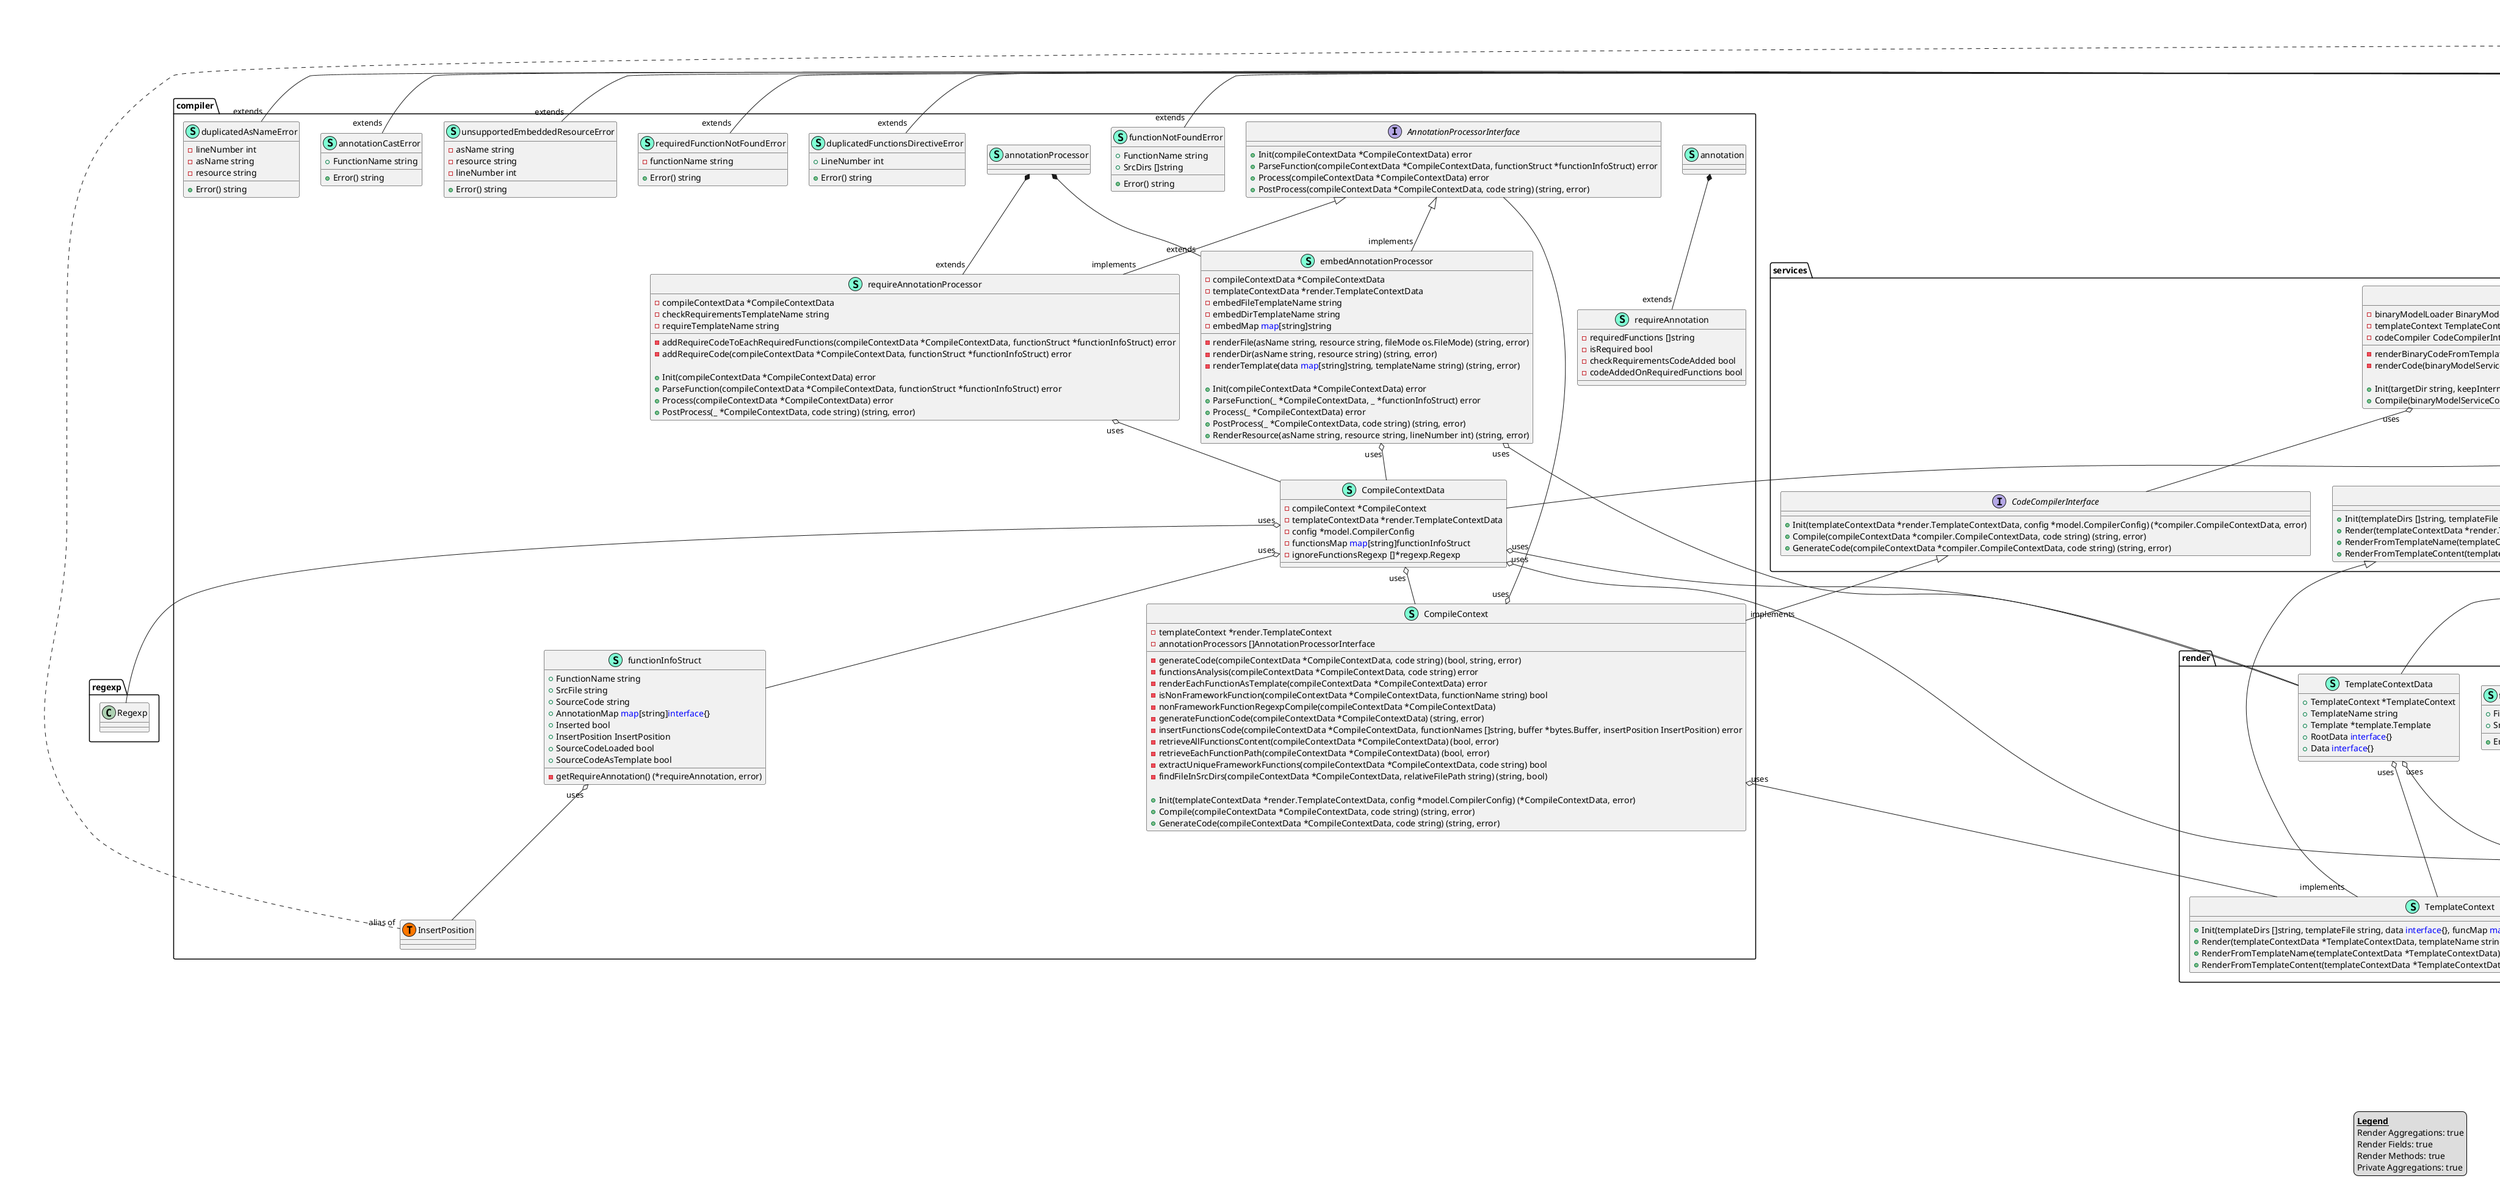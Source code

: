 @startuml
legend
<u><b>Legend</b></u>
Render Aggregations: true
Render Fields: true
Render Methods: true
Private Aggregations: true
end legend
namespace compiler {
    interface AnnotationProcessorInterface  {
        + Init(compileContextData *CompileContextData) error
        + ParseFunction(compileContextData *CompileContextData, functionStruct *functionInfoStruct) error
        + Process(compileContextData *CompileContextData) error
        + PostProcess(compileContextData *CompileContextData, code string) (string, error)

    }
    class CompileContext << (S,Aquamarine) >> {
        - templateContext *render.TemplateContext
        - annotationProcessors []AnnotationProcessorInterface

        - generateCode(compileContextData *CompileContextData, code string) (bool, string, error)
        - functionsAnalysis(compileContextData *CompileContextData, code string) error
        - renderEachFunctionAsTemplate(compileContextData *CompileContextData) error
        - isNonFrameworkFunction(compileContextData *CompileContextData, functionName string) bool
        - nonFrameworkFunctionRegexpCompile(compileContextData *CompileContextData)
        - generateFunctionCode(compileContextData *CompileContextData) (string, error)
        - insertFunctionsCode(compileContextData *CompileContextData, functionNames []string, buffer *bytes.Buffer, insertPosition InsertPosition) error
        - retrieveAllFunctionsContent(compileContextData *CompileContextData) (bool, error)
        - retrieveEachFunctionPath(compileContextData *CompileContextData) (bool, error)
        - extractUniqueFrameworkFunctions(compileContextData *CompileContextData, code string) bool
        - findFileInSrcDirs(compileContextData *CompileContextData, relativeFilePath string) (string, bool)

        + Init(templateContextData *render.TemplateContextData, config *model.CompilerConfig) (*CompileContextData, error)
        + Compile(compileContextData *CompileContextData, code string) (string, error)
        + GenerateCode(compileContextData *CompileContextData, code string) (string, error)

    }
    class CompileContextData << (S,Aquamarine) >> {
        - compileContext *CompileContext
        - templateContextData *render.TemplateContextData
        - config *model.CompilerConfig
        - functionsMap <font color=blue>map</font>[string]functionInfoStruct
        - ignoreFunctionsRegexp []*regexp.Regexp

    }
    class annotation << (S,Aquamarine) >> {
    }
    class annotationCastError << (S,Aquamarine) >> {
        + FunctionName string

        + Error() string

    }
    class annotationProcessor << (S,Aquamarine) >> {
    }
    class compiler.InsertPosition << (T, #FF7700) >>  {
    }
    class duplicatedAsNameError << (S,Aquamarine) >> {
        - lineNumber int
        - asName string
        - resource string

        + Error() string

    }
    class duplicatedFunctionsDirectiveError << (S,Aquamarine) >> {
        + LineNumber int

        + Error() string

    }
    class embedAnnotationProcessor << (S,Aquamarine) >> {
        - compileContextData *CompileContextData
        - templateContextData *render.TemplateContextData
        - embedFileTemplateName string
        - embedDirTemplateName string
        - embedMap <font color=blue>map</font>[string]string

        - renderFile(asName string, resource string, fileMode os.FileMode) (string, error)
        - renderDir(asName string, resource string) (string, error)
        - renderTemplate(data <font color=blue>map</font>[string]string, templateName string) (string, error)

        + Init(compileContextData *CompileContextData) error
        + ParseFunction(_ *CompileContextData, _ *functionInfoStruct) error
        + Process(_ *CompileContextData) error
        + PostProcess(_ *CompileContextData, code string) (string, error)
        + RenderResource(asName string, resource string, lineNumber int) (string, error)

    }
    class functionInfoStruct << (S,Aquamarine) >> {
        + FunctionName string
        + SrcFile string
        + SourceCode string
        + AnnotationMap <font color=blue>map</font>[string]<font color=blue>interface</font>{}
        + Inserted bool
        + InsertPosition InsertPosition
        + SourceCodeLoaded bool
        + SourceCodeAsTemplate bool

        - getRequireAnnotation() (*requireAnnotation, error)

    }
    class functionNotFoundError << (S,Aquamarine) >> {
        + FunctionName string
        + SrcDirs []string

        + Error() string

    }
    class requireAnnotation << (S,Aquamarine) >> {
        - requiredFunctions []string
        - isRequired bool
        - checkRequirementsCodeAdded bool
        - codeAddedOnRequiredFunctions bool

    }
    class requireAnnotationProcessor << (S,Aquamarine) >> {
        - compileContextData *CompileContextData
        - checkRequirementsTemplateName string
        - requireTemplateName string

        - addRequireCodeToEachRequiredFunctions(compileContextData *CompileContextData, functionStruct *functionInfoStruct) error
        - addRequireCode(compileContextData *CompileContextData, functionStruct *functionInfoStruct) error

        + Init(compileContextData *CompileContextData) error
        + ParseFunction(compileContextData *CompileContextData, functionStruct *functionInfoStruct) error
        + Process(compileContextData *CompileContextData) error
        + PostProcess(_ *CompileContextData, code string) (string, error)

    }
    class requiredFunctionNotFoundError << (S,Aquamarine) >> {
        - functionName string

        + Error() string

    }
    class unsupportedEmbeddedResourceError << (S,Aquamarine) >> {
        - asName string
        - resource string
        - lineNumber int

        + Error() string

    }
}
"__builtin__.error" *-- "extends""compiler.annotationCastError"
"__builtin__.error" *-- "extends""compiler.duplicatedAsNameError"
"__builtin__.error" *-- "extends""compiler.duplicatedFunctionsDirectiveError"
"compiler.annotationProcessor" *-- "extends""compiler.embedAnnotationProcessor"
"__builtin__.error" *-- "extends""compiler.functionNotFoundError"
"compiler.annotation" *-- "extends""compiler.requireAnnotation"
"compiler.annotationProcessor" *-- "extends""compiler.requireAnnotationProcessor"
"__builtin__.error" *-- "extends""compiler.requiredFunctionNotFoundError"
"__builtin__.error" *-- "extends""compiler.unsupportedEmbeddedResourceError"

"services.CodeCompilerInterface" <|-- "implements""compiler.CompileContext"
"compiler.AnnotationProcessorInterface" <|-- "implements""compiler.embedAnnotationProcessor"
"compiler.AnnotationProcessorInterface" <|-- "implements""compiler.requireAnnotationProcessor"

"compiler.CompileContext""uses" o-- "compiler.AnnotationProcessorInterface"
"compiler.CompileContext""uses" o-- "render.TemplateContext"
"compiler.CompileContextData""uses" o-- "compiler.CompileContext"
"compiler.CompileContextData""uses" o-- "compiler.functionInfoStruct"
"compiler.CompileContextData""uses" o-- "model.CompilerConfig"
"compiler.CompileContextData""uses" o-- "regexp.Regexp"
"compiler.CompileContextData""uses" o-- "render.TemplateContextData"
"compiler.embedAnnotationProcessor""uses" o-- "compiler.CompileContextData"
"compiler.embedAnnotationProcessor""uses" o-- "render.TemplateContextData"
"compiler.functionInfoStruct""uses" o-- "compiler.InsertPosition"
"compiler.requireAnnotationProcessor""uses" o-- "compiler.CompileContextData"

namespace files {
    class directoryPathMissingError << (S,Aquamarine) >> {
        + DirPath string

        + Error() string

    }
    class directoryWasExpectedError << (S,Aquamarine) >> {
        + Directory string

        + Error() string

    }
    class filePathMissingError << (S,Aquamarine) >> {
        + FilePath string

        + Error() string

    }
    class fileWasExpectedError << (S,Aquamarine) >> {
        + File string

        + Error() string

    }
}
"__builtin__.error" *-- "extends""files.directoryPathMissingError"
"__builtin__.error" *-- "extends""files.directoryWasExpectedError"
"__builtin__.error" *-- "extends""files.filePathMissingError"
"__builtin__.error" *-- "extends""files.fileWasExpectedError"



namespace main {
    class Directory << (S,Aquamarine) >> {
        + Validate() error

    }
    class VersionFlag << (S,Aquamarine) >> {
        + Decode(_ *kong.DecodeContext) error
        + IsBool() bool
        + BeforeApply(app *kong.Kong, vars kong.Vars) error

    }
    class YamlFiles << (S,Aquamarine) >> {
        + Validate() error

    }
    class cli << (S,Aquamarine) >> {
        + YamlFiles YamlFiles
        + TargetDir Directory
        + Version VersionFlag
        + KeepIntermediateFiles bool
        + Debug bool
        + LogLevel int
        + CompilerRootDir Directory

    }
    class getCurrentFilenameError << (S,Aquamarine) >> {
        + Error() string

    }
    class main.Directory << (T, #FF7700) >>  {
    }
    class main.VersionFlag << (T, #FF7700) >>  {
    }
    class main.YamlFiles << (T, #FF7700) >>  {
    }
}
"__builtin__.error" *-- "extends""main.getCurrentFilenameError"


"main.cli""uses" o-- "main.Directory"
"main.cli""uses" o-- "main.VersionFlag"
"main.cli""uses" o-- "main.YamlFiles"

namespace model {
    class BinaryModel << (S,Aquamarine) >> {
        + CompilerConfig CompilerConfig
        + Vars structures.Dictionary
        + BinData <font color=blue>interface</font>{}

    }
    class BinaryModelLoader << (S,Aquamarine) >> {
        - setEnvVars(binaryModel *BinaryModel)
        - expandVars(binaryModel *BinaryModel)

        + Load(targetDir string, binaryModelFilePath string, binaryModelBaseName string, referenceDir string, keepIntermediateFiles bool) (*BinaryModel, error)

    }
    class CompilerConfig << (S,Aquamarine) >> {
        + AnnotationsConfig structures.Dictionary
        + TargetFile string
        + RelativeRootDirBasedOnTargetDir string
        + CommandDefinitionFiles []string
        + TemplateFile string
        + TemplateDirs []string
        + FunctionsIgnoreRegexpList []string
        + SrcDirs []string
        + SrcDirsExpanded []string

    }
}

"services.BinaryModelLoaderInterface" <|-- "implements""model.BinaryModelLoader"

"model.BinaryModel""uses" o-- "model.CompilerConfig"
"model.BinaryModel""uses" o-- "structures.Dictionary"
"model.CompilerConfig""uses" o-- "structures.Dictionary"

namespace render {
    class TemplateContext << (S,Aquamarine) >> {
        + Init(templateDirs []string, templateFile string, data <font color=blue>interface</font>{}, funcMap <font color=blue>map</font>[string]<font color=blue>interface</font>{}) (*TemplateContextData, error)
        + Render(templateContextData *TemplateContextData, templateName string) (string, error)
        + RenderFromTemplateName(templateContextData *TemplateContextData) (string, error)
        + RenderFromTemplateContent(templateContextData *TemplateContextData, templateContent string) (string, error)

    }
    class TemplateContextData << (S,Aquamarine) >> {
        + TemplateContext *TemplateContext
        + TemplateName string
        + Template *template.Template
        + RootData <font color=blue>interface</font>{}
        + Data <font color=blue>interface</font>{}

    }
    class fileNotFoundError << (S,Aquamarine) >> {
        + File string
        + SrcDirs []string

        + Error() string

    }
    class notSupportedTypeError << (S,Aquamarine) >> {
        + ObjectType string

        + Error() string

    }
}
"__builtin__.error" *-- "extends""render.fileNotFoundError"
"__builtin__.error" *-- "extends""render.notSupportedTypeError"

"services.TemplateContextInterface" <|-- "implements""render.TemplateContext"

"render.TemplateContextData""uses" o-- "render.TemplateContext"
"render.TemplateContextData""uses" o-- "template.Template"

namespace services {
    interface BinaryModelLoaderInterface  {
        + Load(targetDir string, binaryModelFilePath string, binaryModelBaseName string, referenceDir string, keepIntermediateFiles bool) (*model.BinaryModel, error)

    }
    class BinaryModelServiceContext << (S,Aquamarine) >> {
        - binaryModelLoader BinaryModelLoaderInterface
        - templateContext TemplateContextInterface
        - codeCompiler CodeCompilerInterface

        - renderBinaryCodeFromTemplate(binaryModelServiceContextData *BinaryModelServiceContextData) (string, error)
        - renderCode(binaryModelServiceContextData *BinaryModelServiceContextData) (string, error)

        + Init(targetDir string, keepIntermediateFiles bool, binaryModelFilePath string) (*BinaryModelServiceContextData, error)
        + Compile(binaryModelServiceContextData *BinaryModelServiceContextData) error

    }
    class BinaryModelServiceContextData << (S,Aquamarine) >> {
        - binaryModelData *model.BinaryModel
        - compileContextData *compiler.CompileContextData
        - templateContextData *render.TemplateContextData
        - targetDir string
        - keepIntermediateFiles bool
        - binaryModelFilePath string
        - binaryModelBaseName string

    }
    interface CodeCompilerInterface  {
        + Init(templateContextData *render.TemplateContextData, config *model.CompilerConfig) (*compiler.CompileContextData, error)
        + Compile(compileContextData *compiler.CompileContextData, code string) (string, error)
        + GenerateCode(compileContextData *compiler.CompileContextData, code string) (string, error)

    }
    interface TemplateContextInterface  {
        + Init(templateDirs []string, templateFile string, data <font color=blue>interface</font>{}, funcMap <font color=blue>map</font>[string]<font color=blue>interface</font>{}) (*render.TemplateContextData, error)
        + Render(templateContextData *render.TemplateContextData, templateName string) (string, error)
        + RenderFromTemplateName(templateContextData *render.TemplateContextData) (string, error)
        + RenderFromTemplateContent(templateContextData *render.TemplateContextData, templateContent string) (string, error)

    }
}


"services.BinaryModelServiceContext""uses" o-- "services.BinaryModelLoaderInterface"
"services.BinaryModelServiceContext""uses" o-- "services.CodeCompilerInterface"
"services.BinaryModelServiceContext""uses" o-- "services.TemplateContextInterface"
"services.BinaryModelServiceContextData""uses" o-- "compiler.CompileContextData"
"services.BinaryModelServiceContextData""uses" o-- "model.BinaryModel"
"services.BinaryModelServiceContextData""uses" o-- "render.TemplateContextData"

namespace structures {
    class Dictionary << (S,Aquamarine) >> {
        + GetStringValue(key string) (string, error)
        + GetStringList(key string) ([]string, error)

    }
    class invalidValueTypeError << (S,Aquamarine) >> {
        + Value any

        + Error() string

    }
    class missingKeyError << (S,Aquamarine) >> {
        + Key string

        + Error() string

    }
    class structures.Dictionary << (T, #FF7700) >>  {
    }
}
"__builtin__.error" *-- "extends""structures.invalidValueTypeError"
"__builtin__.error" *-- "extends""structures.missingKeyError"


"structures.invalidValueTypeError""uses" o-- "structures.any"

"__builtin__.[]string" #.. "alias of""main.YamlFiles"
"__builtin__.int8" #.. "alias of""compiler.InsertPosition"
"__builtin__.string" #.. "alias of""main.Directory"
"__builtin__.string" #.. "alias of""main.VersionFlag"
"structures.<font color=blue>map</font>[string]<font color=blue>interface</font>{}" #.. "alias of""structures.Dictionary"
@enduml
